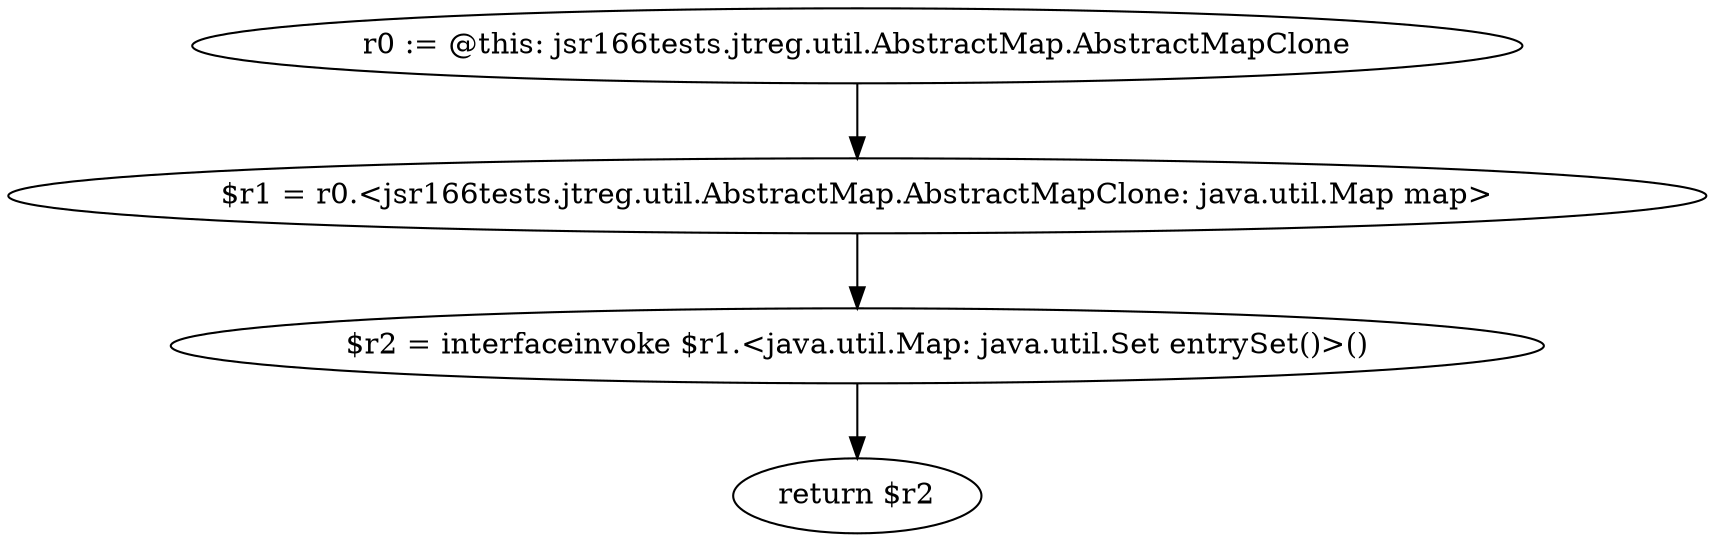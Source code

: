 digraph "unitGraph" {
    "r0 := @this: jsr166tests.jtreg.util.AbstractMap.AbstractMapClone"
    "$r1 = r0.<jsr166tests.jtreg.util.AbstractMap.AbstractMapClone: java.util.Map map>"
    "$r2 = interfaceinvoke $r1.<java.util.Map: java.util.Set entrySet()>()"
    "return $r2"
    "r0 := @this: jsr166tests.jtreg.util.AbstractMap.AbstractMapClone"->"$r1 = r0.<jsr166tests.jtreg.util.AbstractMap.AbstractMapClone: java.util.Map map>";
    "$r1 = r0.<jsr166tests.jtreg.util.AbstractMap.AbstractMapClone: java.util.Map map>"->"$r2 = interfaceinvoke $r1.<java.util.Map: java.util.Set entrySet()>()";
    "$r2 = interfaceinvoke $r1.<java.util.Map: java.util.Set entrySet()>()"->"return $r2";
}
